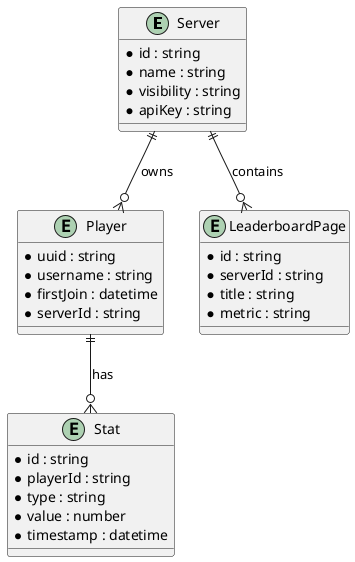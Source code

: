 @startuml
entity Server {
  *id : string
  *name : string
  *visibility : string
  *apiKey : string
}

entity Player {
  *uuid : string
  *username : string
  *firstJoin : datetime
  *serverId : string
}

entity Stat {
  *id : string
  *playerId : string
  *type : string
  *value : number
  *timestamp : datetime
}

entity LeaderboardPage {
  *id : string
  *serverId : string
  *title : string
  *metric : string
}

Server ||--o{ Player : "owns"
Player ||--o{ Stat : "has"
Server ||--o{ LeaderboardPage : "contains"
@enduml
